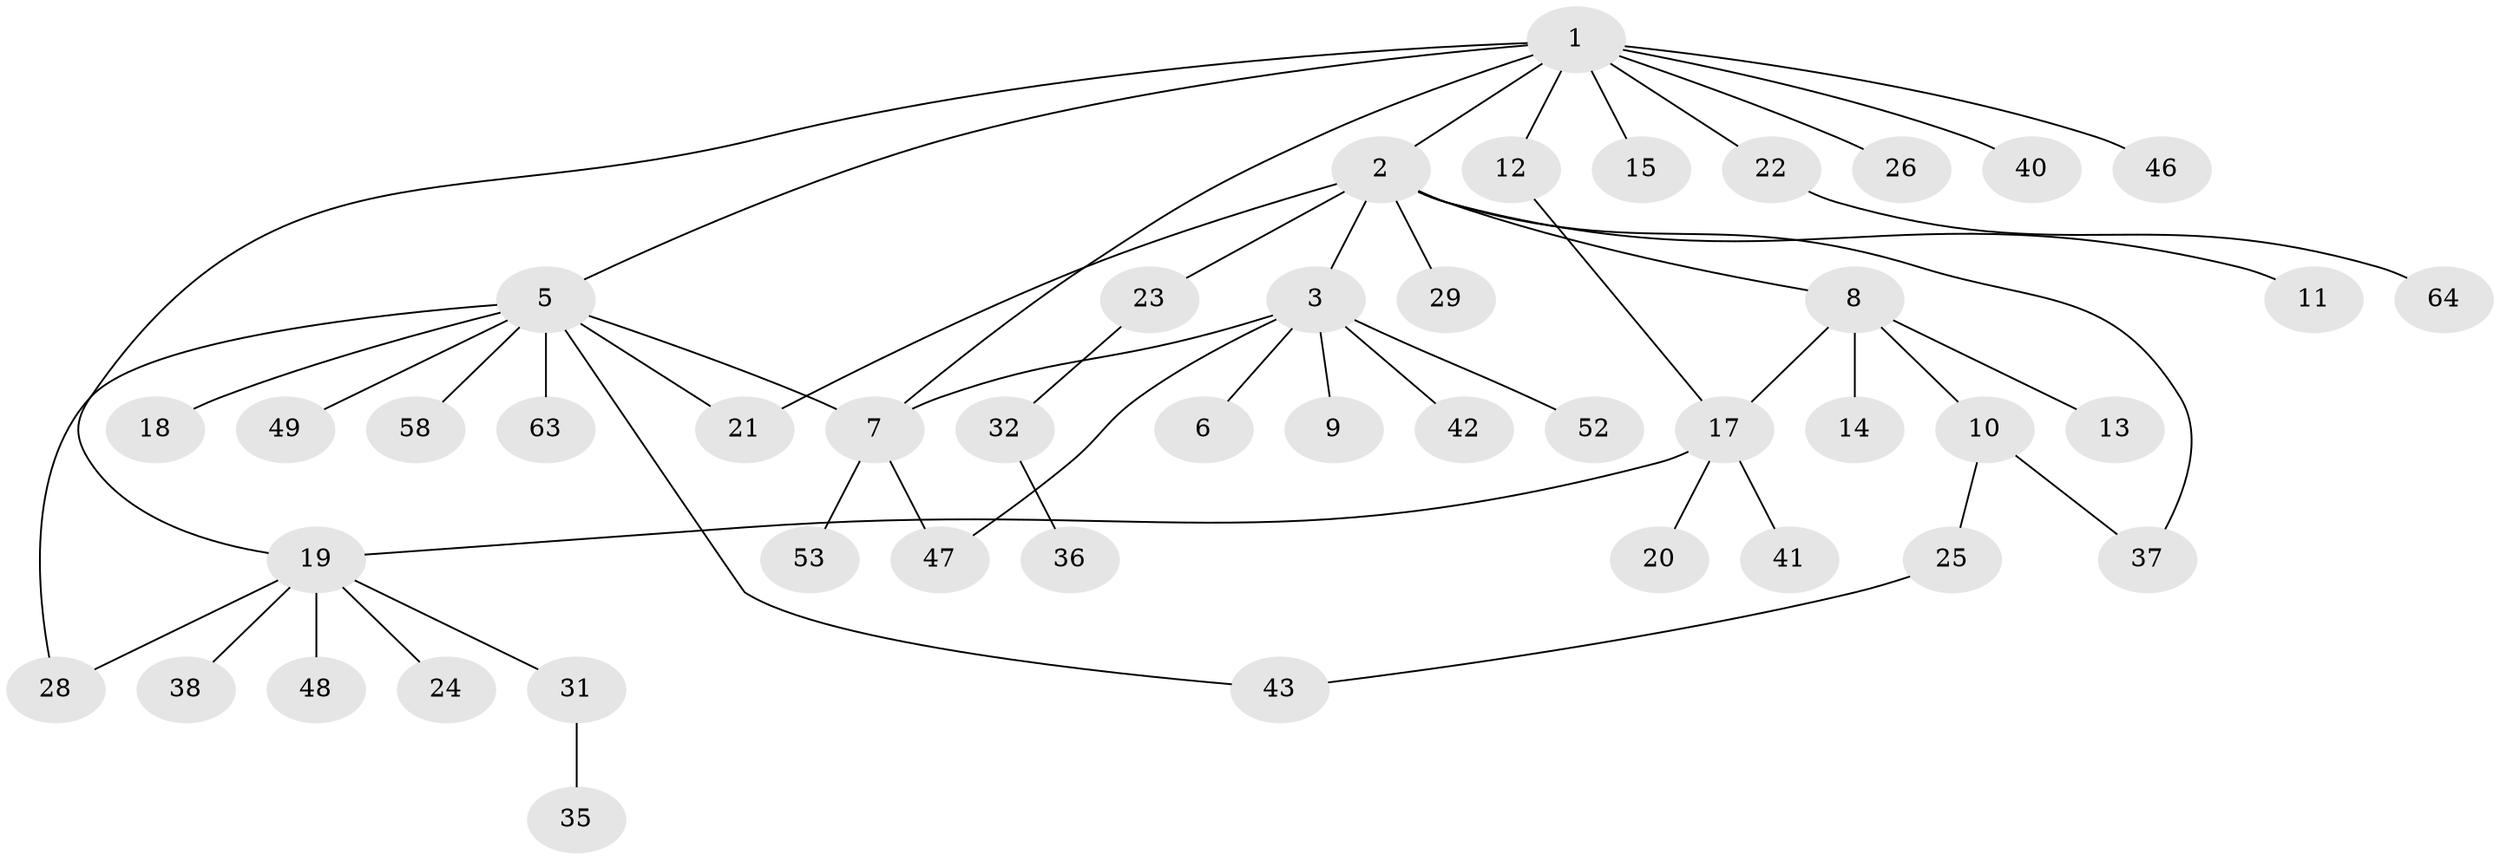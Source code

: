 // original degree distribution, {11: 0.015625, 8: 0.03125, 2: 0.21875, 10: 0.015625, 1: 0.5625, 6: 0.046875, 4: 0.03125, 5: 0.015625, 3: 0.0625}
// Generated by graph-tools (version 1.1) at 2025/41/03/06/25 10:41:46]
// undirected, 45 vertices, 53 edges
graph export_dot {
graph [start="1"]
  node [color=gray90,style=filled];
  1 [super="+60"];
  2 [super="+4"];
  3 [super="+33"];
  5 [super="+30"];
  6;
  7 [super="+45"];
  8 [super="+61"];
  9;
  10 [super="+57"];
  11;
  12;
  13;
  14 [super="+16"];
  15;
  17 [super="+50"];
  18;
  19 [super="+27"];
  20 [super="+55"];
  21;
  22;
  23;
  24;
  25 [super="+59"];
  26 [super="+39"];
  28 [super="+62"];
  29;
  31 [super="+34"];
  32 [super="+56"];
  35;
  36 [super="+44"];
  37;
  38;
  40;
  41;
  42;
  43 [super="+51"];
  46;
  47 [super="+54"];
  48;
  49;
  52;
  53;
  58;
  63;
  64;
  1 -- 2;
  1 -- 5;
  1 -- 7;
  1 -- 12;
  1 -- 15;
  1 -- 19;
  1 -- 22;
  1 -- 26;
  1 -- 40;
  1 -- 46;
  2 -- 3;
  2 -- 8;
  2 -- 11;
  2 -- 21;
  2 -- 29;
  2 -- 37;
  2 -- 23;
  3 -- 6;
  3 -- 7;
  3 -- 9;
  3 -- 42;
  3 -- 52;
  3 -- 47;
  5 -- 7;
  5 -- 18;
  5 -- 21;
  5 -- 28;
  5 -- 43;
  5 -- 49;
  5 -- 58;
  5 -- 63;
  7 -- 47;
  7 -- 53;
  8 -- 10;
  8 -- 13;
  8 -- 14;
  8 -- 17;
  10 -- 25;
  10 -- 37;
  12 -- 17;
  17 -- 19;
  17 -- 20;
  17 -- 41;
  19 -- 24;
  19 -- 48;
  19 -- 38;
  19 -- 31;
  19 -- 28;
  22 -- 64;
  23 -- 32;
  25 -- 43;
  31 -- 35;
  32 -- 36;
}
